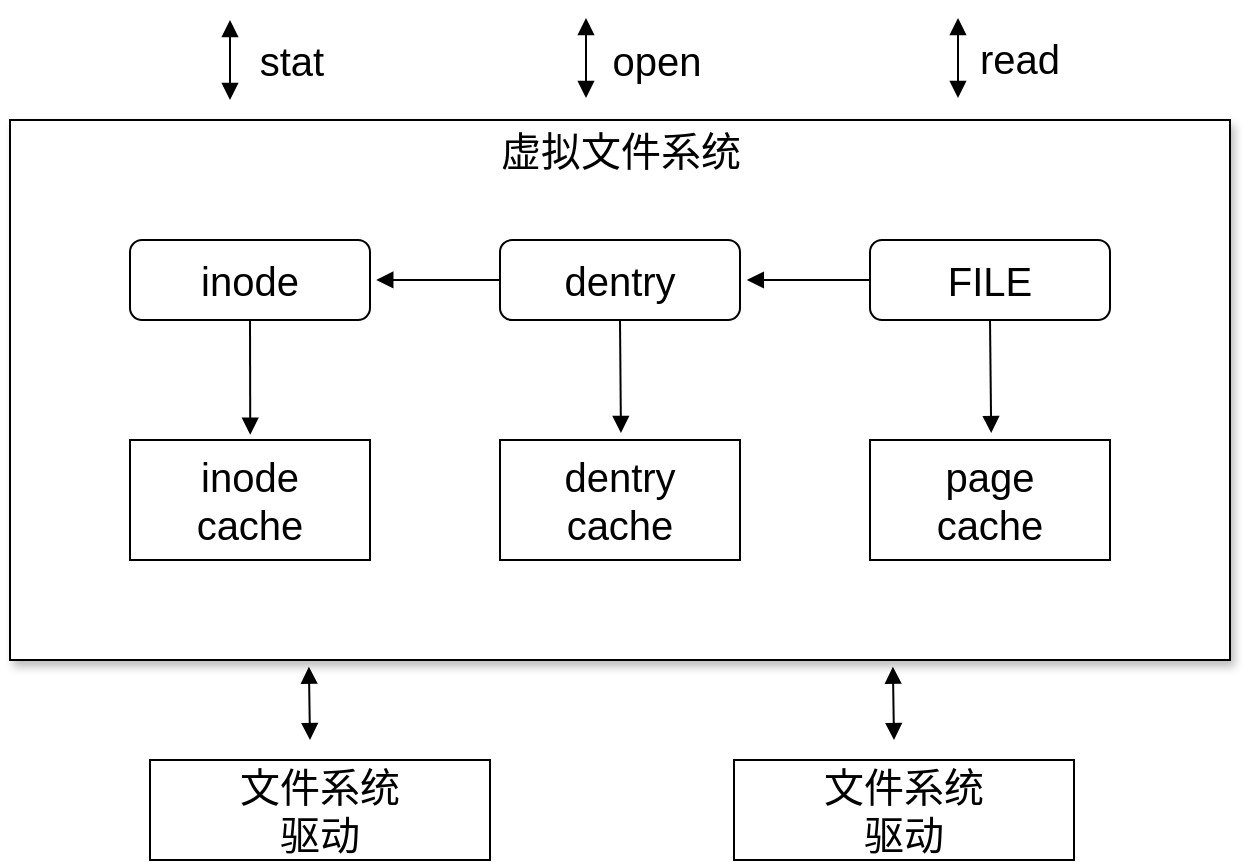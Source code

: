 <mxfile>
    <diagram id="q-nXB_HG6IBM0mI0adZ1" name="Page-1">
        <mxGraphModel dx="693" dy="580" grid="1" gridSize="10" guides="1" tooltips="1" connect="1" arrows="1" fold="1" page="1" pageScale="1" pageWidth="827" pageHeight="1169" math="0" shadow="0">
            <root>
                <mxCell id="0"/>
                <mxCell id="1" parent="0"/>
                <mxCell id="2" value="" style="rounded=0;whiteSpace=wrap;html=1;shadow=1;" parent="1" vertex="1">
                    <mxGeometry x="100" y="120" width="610" height="270" as="geometry"/>
                </mxCell>
                <mxCell id="4" value="虚拟文件系统" style="text;html=1;strokeColor=none;fillColor=none;align=center;verticalAlign=middle;whiteSpace=wrap;rounded=0;fontSize=20;" parent="1" vertex="1">
                    <mxGeometry x="337.5" y="120" width="135" height="30" as="geometry"/>
                </mxCell>
                <mxCell id="13" style="edgeStyle=none;html=1;exitX=0.5;exitY=1;exitDx=0;exitDy=0;entryX=0.505;entryY=-0.058;entryDx=0;entryDy=0;entryPerimeter=0;fontSize=20;endArrow=block;endFill=1;" parent="1" source="5" target="8" edge="1">
                    <mxGeometry relative="1" as="geometry"/>
                </mxCell>
                <mxCell id="14" style="edgeStyle=none;html=1;exitX=0;exitY=0.5;exitDx=0;exitDy=0;entryX=1.02;entryY=0.5;entryDx=0;entryDy=0;fontSize=20;entryPerimeter=0;endArrow=block;endFill=1;" parent="1" source="5" edge="1">
                    <mxGeometry relative="1" as="geometry">
                        <mxPoint x="532" y="200" as="sourcePoint"/>
                        <mxPoint x="468.4" y="200" as="targetPoint"/>
                    </mxGeometry>
                </mxCell>
                <mxCell id="5" value="FILE" style="rounded=1;whiteSpace=wrap;html=1;fontSize=20;" parent="1" vertex="1">
                    <mxGeometry x="530" y="180" width="120" height="40" as="geometry"/>
                </mxCell>
                <mxCell id="12" style="edgeStyle=none;html=1;exitX=0.5;exitY=1;exitDx=0;exitDy=0;entryX=0.504;entryY=-0.058;entryDx=0;entryDy=0;entryPerimeter=0;fontSize=20;endArrow=block;endFill=1;" parent="1" source="6" target="9" edge="1">
                    <mxGeometry relative="1" as="geometry"/>
                </mxCell>
                <mxCell id="16" style="edgeStyle=none;html=1;entryX=1.026;entryY=0.499;entryDx=0;entryDy=0;entryPerimeter=0;fontSize=20;endArrow=block;endFill=1;" parent="1" source="6" target="7" edge="1">
                    <mxGeometry relative="1" as="geometry"/>
                </mxCell>
                <mxCell id="6" value="dentry" style="rounded=1;whiteSpace=wrap;html=1;fontSize=20;labelPosition=center;verticalLabelPosition=middle;align=center;verticalAlign=middle;" parent="1" vertex="1">
                    <mxGeometry x="345" y="180" width="120" height="40" as="geometry"/>
                </mxCell>
                <mxCell id="11" style="edgeStyle=none;html=1;exitX=0.5;exitY=1;exitDx=0;exitDy=0;entryX=0.501;entryY=-0.043;entryDx=0;entryDy=0;entryPerimeter=0;fontSize=20;endArrow=block;endFill=1;" parent="1" source="7" target="10" edge="1">
                    <mxGeometry relative="1" as="geometry"/>
                </mxCell>
                <mxCell id="7" value="inode" style="rounded=1;whiteSpace=wrap;html=1;fontSize=20;" parent="1" vertex="1">
                    <mxGeometry x="160" y="180" width="120" height="40" as="geometry"/>
                </mxCell>
                <mxCell id="8" value="page&lt;br&gt;cache" style="rounded=0;whiteSpace=wrap;html=1;fontSize=20;" parent="1" vertex="1">
                    <mxGeometry x="530" y="280" width="120" height="60" as="geometry"/>
                </mxCell>
                <mxCell id="9" value="dentry&lt;br&gt;cache" style="rounded=0;whiteSpace=wrap;html=1;fontSize=20;" parent="1" vertex="1">
                    <mxGeometry x="345" y="280" width="120" height="60" as="geometry"/>
                </mxCell>
                <mxCell id="10" value="inode&lt;br&gt;cache" style="rounded=0;whiteSpace=wrap;html=1;fontSize=20;" parent="1" vertex="1">
                    <mxGeometry x="160" y="280" width="120" height="60" as="geometry"/>
                </mxCell>
                <mxCell id="17" value="" style="endArrow=block;startArrow=block;html=1;fontSize=20;startFill=1;endFill=1;labelPosition=right;verticalLabelPosition=middle;align=left;verticalAlign=middle;" parent="1" edge="1">
                    <mxGeometry width="50" height="50" relative="1" as="geometry">
                        <mxPoint x="210" y="110" as="sourcePoint"/>
                        <mxPoint x="210" y="70" as="targetPoint"/>
                    </mxGeometry>
                </mxCell>
                <mxCell id="19" value="stat" style="text;html=1;strokeColor=none;fillColor=none;align=center;verticalAlign=middle;whiteSpace=wrap;rounded=0;fontSize=20;" parent="1" vertex="1">
                    <mxGeometry x="211" y="75" width="60" height="30" as="geometry"/>
                </mxCell>
                <mxCell id="20" value="" style="endArrow=block;startArrow=block;html=1;fontSize=20;startFill=1;endFill=1;labelPosition=right;verticalLabelPosition=middle;align=left;verticalAlign=middle;" parent="1" edge="1">
                    <mxGeometry width="50" height="50" relative="1" as="geometry">
                        <mxPoint x="388" y="109" as="sourcePoint"/>
                        <mxPoint x="388" y="69" as="targetPoint"/>
                    </mxGeometry>
                </mxCell>
                <mxCell id="22" value="open" style="text;html=1;align=center;verticalAlign=middle;resizable=0;points=[];autosize=1;strokeColor=none;fillColor=none;fontSize=20;" parent="1" vertex="1">
                    <mxGeometry x="388" y="70" width="70" height="40" as="geometry"/>
                </mxCell>
                <mxCell id="23" value="" style="endArrow=block;startArrow=block;html=1;fontSize=20;startFill=1;endFill=1;labelPosition=right;verticalLabelPosition=middle;align=left;verticalAlign=middle;" parent="1" edge="1">
                    <mxGeometry width="50" height="50" relative="1" as="geometry">
                        <mxPoint x="574" y="109" as="sourcePoint"/>
                        <mxPoint x="574" y="69" as="targetPoint"/>
                    </mxGeometry>
                </mxCell>
                <mxCell id="24" value="read" style="text;html=1;strokeColor=none;fillColor=none;align=center;verticalAlign=middle;whiteSpace=wrap;rounded=0;fontSize=20;" parent="1" vertex="1">
                    <mxGeometry x="575" y="74" width="60" height="30" as="geometry"/>
                </mxCell>
                <mxCell id="25" value="文件系统&lt;br&gt;驱动" style="rounded=0;whiteSpace=wrap;html=1;fontSize=20;" parent="1" vertex="1">
                    <mxGeometry x="170" y="440" width="170" height="50" as="geometry"/>
                </mxCell>
                <mxCell id="27" value="" style="endArrow=block;startArrow=block;html=1;fontSize=20;entryX=0.245;entryY=0.994;entryDx=0;entryDy=0;entryPerimeter=0;endFill=1;startFill=1;" parent="1" edge="1">
                    <mxGeometry width="50" height="50" relative="1" as="geometry">
                        <mxPoint x="250" y="430" as="sourcePoint"/>
                        <mxPoint x="249.45" y="393.38" as="targetPoint"/>
                    </mxGeometry>
                </mxCell>
                <mxCell id="30" value="文件系统&lt;br&gt;驱动" style="rounded=0;whiteSpace=wrap;html=1;fontSize=20;" parent="1" vertex="1">
                    <mxGeometry x="462" y="440" width="170" height="50" as="geometry"/>
                </mxCell>
                <mxCell id="31" value="" style="endArrow=block;startArrow=block;html=1;fontSize=20;entryX=0.245;entryY=0.994;entryDx=0;entryDy=0;entryPerimeter=0;endFill=1;startFill=1;" parent="1" edge="1">
                    <mxGeometry width="50" height="50" relative="1" as="geometry">
                        <mxPoint x="542" y="430" as="sourcePoint"/>
                        <mxPoint x="541.45" y="393.38" as="targetPoint"/>
                    </mxGeometry>
                </mxCell>
            </root>
        </mxGraphModel>
    </diagram>
</mxfile>